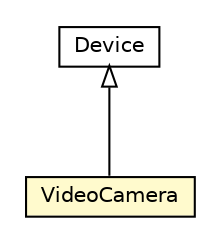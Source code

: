 #!/usr/local/bin/dot
#
# Class diagram 
# Generated by UMLGraph version R5_6-24-gf6e263 (http://www.umlgraph.org/)
#

digraph G {
	edge [fontname="Helvetica",fontsize=10,labelfontname="Helvetica",labelfontsize=10];
	node [fontname="Helvetica",fontsize=10,shape=plaintext];
	nodesep=0.25;
	ranksep=0.5;
	// org.universAAL.ontology.phThing.Device
	c8485494 [label=<<table title="org.universAAL.ontology.phThing.Device" border="0" cellborder="1" cellspacing="0" cellpadding="2" port="p" href="../../phThing/Device.html">
		<tr><td><table border="0" cellspacing="0" cellpadding="1">
<tr><td align="center" balign="center"> Device </td></tr>
		</table></td></tr>
		</table>>, URL="../../phThing/Device.html", fontname="Helvetica", fontcolor="black", fontsize=10.0];
	// org.universAAL.ontology.av.device.VideoCamera
	c8485737 [label=<<table title="org.universAAL.ontology.av.device.VideoCamera" border="0" cellborder="1" cellspacing="0" cellpadding="2" port="p" bgcolor="lemonChiffon" href="./VideoCamera.html">
		<tr><td><table border="0" cellspacing="0" cellpadding="1">
<tr><td align="center" balign="center"> VideoCamera </td></tr>
		</table></td></tr>
		</table>>, URL="./VideoCamera.html", fontname="Helvetica", fontcolor="black", fontsize=10.0];
	//org.universAAL.ontology.av.device.VideoCamera extends org.universAAL.ontology.phThing.Device
	c8485494:p -> c8485737:p [dir=back,arrowtail=empty];
}

